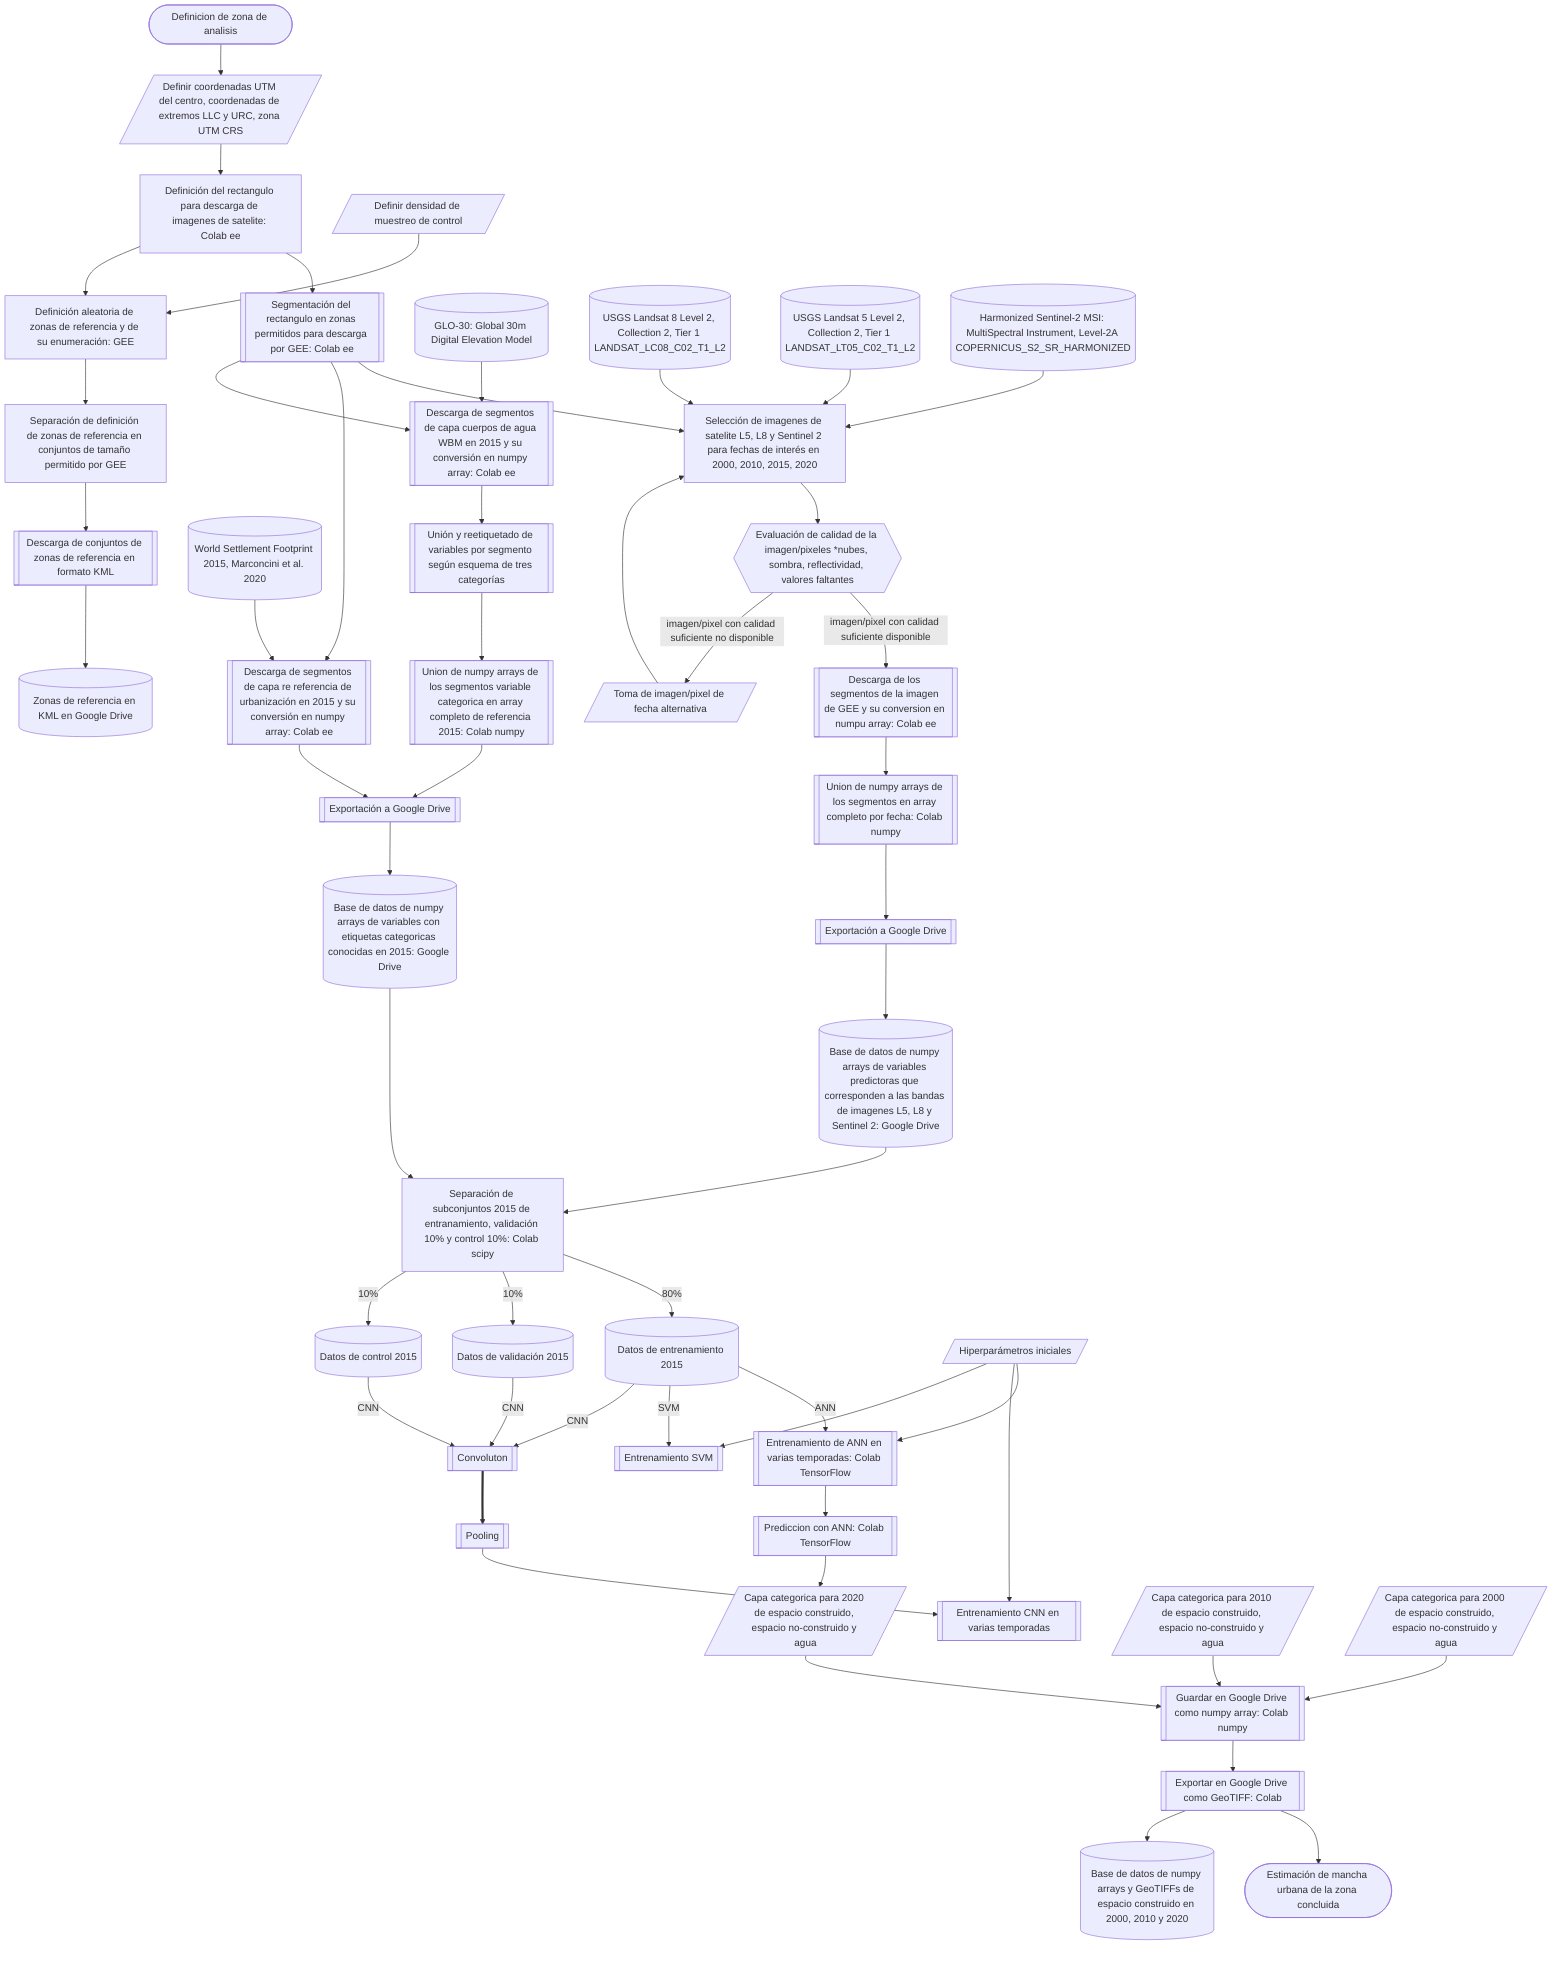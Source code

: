 flowchart TD
  A1([Definicion de zona de analisis])-->B1
  B1[/Definir coordenadas UTM del centro, coordenadas de extremos LLC y URC, zona UTM CRS/]-->C1
  C1[Definición del rectangulo para descarga de imagenes de satelite: Colab ee]-->C2
  C1-->B3
  C2[[Segmentación del rectangulo en zonas permitidos para descarga por GEE: Colab ee]]-->D1
  B2[/Definir densidad de muestreo de control/]-->B3
  B3[Definición aleatoria de zonas de referencia y de su enumeración: GEE]-->B4
  B4[Separación de definición de zonas de referencia en conjuntos de tamaño permitido por GEE]-->B5
  B5[[Descarga de conjuntos de zonas de referencia en formato KML]]-->B6
  B6[(Zonas de referencia en KML en Google Drive)]
  C2-->C3
  C2-->C4
  D04[(World Settlement Footprint 2015, Marconcini et al. 2020)]-->C3
  C3[[Descarga de segmentos de capa re referencia de urbanización en 2015 y su conversión en numpy array: Colab ee]]-->E4
  D05[(GLO-30: Global 30m Digital Elevation Model)]-->C4
  C4[[Descarga de segmentos de capa cuerpos de agua WBM en 2015 y su conversión en numpy array: Colab ee]]-->C5
  C5[[Unión y reetiquetado de variables por segmento según esquema de tres categorías]]-->C6
  C6[[Union de numpy arrays de los segmentos variable categorica en array completo de referencia 2015: Colab numpy]]-->E4
  E4[[Exportación a Google Drive]]-->E4A
  D01[(USGS Landsat 8 Level 2, Collection 2, Tier 1 LANDSAT_LC08_C02_T1_L2)]-->D1
  D02[(USGS Landsat 5 Level 2, Collection 2, Tier 1 LANDSAT_LT05_C02_T1_L2)]-->D1
  D03[(Harmonized Sentinel-2 MSI: MultiSpectral Instrument, Level-2A COPERNICUS_S2_SR_HARMONIZED)]-->D1
  D1[Selección de imagenes de satelite L5, L8 y Sentinel 2 para fechas de interés en 2000, 2010, 2015, 2020]-->D2
  D2{{Evaluación de calidad de la imagen/pixeles *nubes, sombra, reflectividad, valores faltantes}}
  D2--imagen/pixel con calidad suficiente disponible-->E1
  D2--imagen/pixel con calidad suficiente no disponible-->D3
  D3[/Toma de imagen/pixel de fecha alternativa/]-->D1
  E1[[Descarga de los segmentos de la imagen de GEE y su conversion en numpu array: Colab ee]]-->E2
  E2[[Union de numpy arrays de los segmentos en array completo por fecha: Colab numpy]]-->E3
  E3[[Exportación a Google Drive]]-->E3A
  E3A[(Base de datos de numpy arrays de variables predictoras que corresponden a las bandas de imagenes L5, L8 y Sentinel 2: Google Drive)]-->F1
  E4A[(Base de datos de numpy arrays de variables con etiquetas categoricas conocidas en 2015: Google Drive)]-->F1
  F1[Separación de subconjuntos 2015 de entranamiento, validación 10% y control 10%: Colab scipy]--80%-->F2A
  F1--10%-->F2B
  F1--10%-->F2C
  F2A[(Datos de entrenamiento 2015)]--ANN-->ANN1
  F2B[(Datos de validación 2015)]
  F2C[(Datos de control 2015)]
  F2A--SVM-->SVM1
  F2A--CNN-->J2
  F2B--CNN-->J2
  F2C--CNN-->J2
  J2[[Convoluton]]==>J3
  J3[[Pooling]]-->CNN1
  H1[/Hiperparámetros iniciales/]-->ANN1
  H1-->CNN1
  H1-->SVM1
  ANN1[[Entrenamiento de ANN en varias temporadas: Colab TensorFlow]]-->ANN2
  ANN2[[Prediccion con ANN: Colab TensorFlow]]-->M1
  CNN1[[Entrenamiento CNN en varias temporadas]]
  SVM1[[Entrenamiento SVM]]
  M1[/Capa categorica para 2020 de espacio construido, espacio no-construido y agua/]-->Z1
  M2[/Capa categorica para 2010 de espacio construido, espacio no-construido y agua/]-->Z1
  M3[/Capa categorica para 2000 de espacio construido, espacio no-construido y agua/]-->Z1
  Z1[[Guardar en Google Drive como numpy array: Colab numpy]]-->Z2
  Z2[[Exportar en Google Drive como GeoTIFF: Colab]]-->Z3
  Z2-->Z4
  Z4[(Base de datos de numpy arrays y GeoTIFFs de espacio construido en 2000, 2010 y 2020)]
  Z3([Estimación de mancha urbana de la zona concluida])